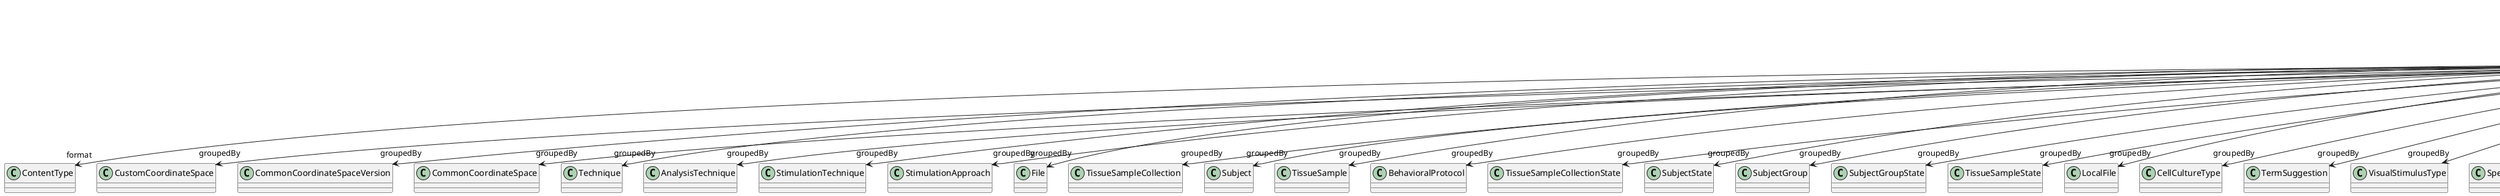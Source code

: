 @startuml
class FileBundle {
+contentDescription
+format
+groupedBy
+groupingType
+hash
+isPartOf
+name
+storageSize

}
FileBundle -d-> "format" ContentType
FileBundle -d-> "groupedBy" CustomCoordinateSpace
FileBundle -d-> "groupedBy" CommonCoordinateSpaceVersion
FileBundle -d-> "groupedBy" CommonCoordinateSpace
FileBundle -d-> "groupedBy" Technique
FileBundle -d-> "groupedBy" AnalysisTechnique
FileBundle -d-> "groupedBy" StimulationTechnique
FileBundle -d-> "groupedBy" StimulationApproach
FileBundle -d-> "groupedBy" FileBundle
FileBundle -d-> "groupedBy" File
FileBundle -d-> "groupedBy" TissueSampleCollection
FileBundle -d-> "groupedBy" Subject
FileBundle -d-> "groupedBy" TissueSample
FileBundle -d-> "groupedBy" BehavioralProtocol
FileBundle -d-> "groupedBy" TissueSampleCollectionState
FileBundle -d-> "groupedBy" SubjectState
FileBundle -d-> "groupedBy" SubjectGroup
FileBundle -d-> "groupedBy" SubjectGroupState
FileBundle -d-> "groupedBy" TissueSampleState
FileBundle -d-> "groupedBy" LocalFile
FileBundle -d-> "groupedBy" CellCultureType
FileBundle -d-> "groupedBy" TermSuggestion
FileBundle -d-> "groupedBy" VisualStimulusType
FileBundle -d-> "groupedBy" Species
FileBundle -d-> "groupedBy" OlfactoryStimulusType
FileBundle -d-> "groupedBy" CellType
FileBundle -d-> "groupedBy" Handedness
FileBundle -d-> "groupedBy" OrganismSubstance
FileBundle -d-> "groupedBy" GeneticStrainType
FileBundle -d-> "groupedBy" Organ
FileBundle -d-> "groupedBy" Disease
FileBundle -d-> "groupedBy" OrganismSystem
FileBundle -d-> "groupedBy" BiologicalOrder
FileBundle -d-> "groupedBy" UBERONParcellation
FileBundle -d-> "groupedBy" BiologicalSex
FileBundle -d-> "groupedBy" ElectricalStimulusType
FileBundle -d-> "groupedBy" MolecularEntity
FileBundle -d-> "groupedBy" GustatoryStimulusType
FileBundle -d-> "groupedBy" AuditoryStimulusType
FileBundle -d-> "groupedBy" TactileStimulusType
FileBundle -d-> "groupedBy" SubcellularEntity
FileBundle -d-> "groupedBy" OpticalStimulusType
FileBundle -d-> "groupedBy" BreedingType
FileBundle -d-> "groupedBy" DiseaseModel
FileBundle -d-> "groupedBy" CustomAnatomicalEntity
FileBundle -d-> "groupedBy" ParcellationEntityVersion
FileBundle -d-> "groupedBy" ParcellationEntity
FileBundle -d-> "groupingType" FileBundleGrouping
FileBundle -d-> "hash" Hash
FileBundle -d-> "isPartOf" FileBundle
FileBundle -d-> "isPartOf" FileRepository
FileBundle -d-> "storageSize" QuantitativeValue

@enduml